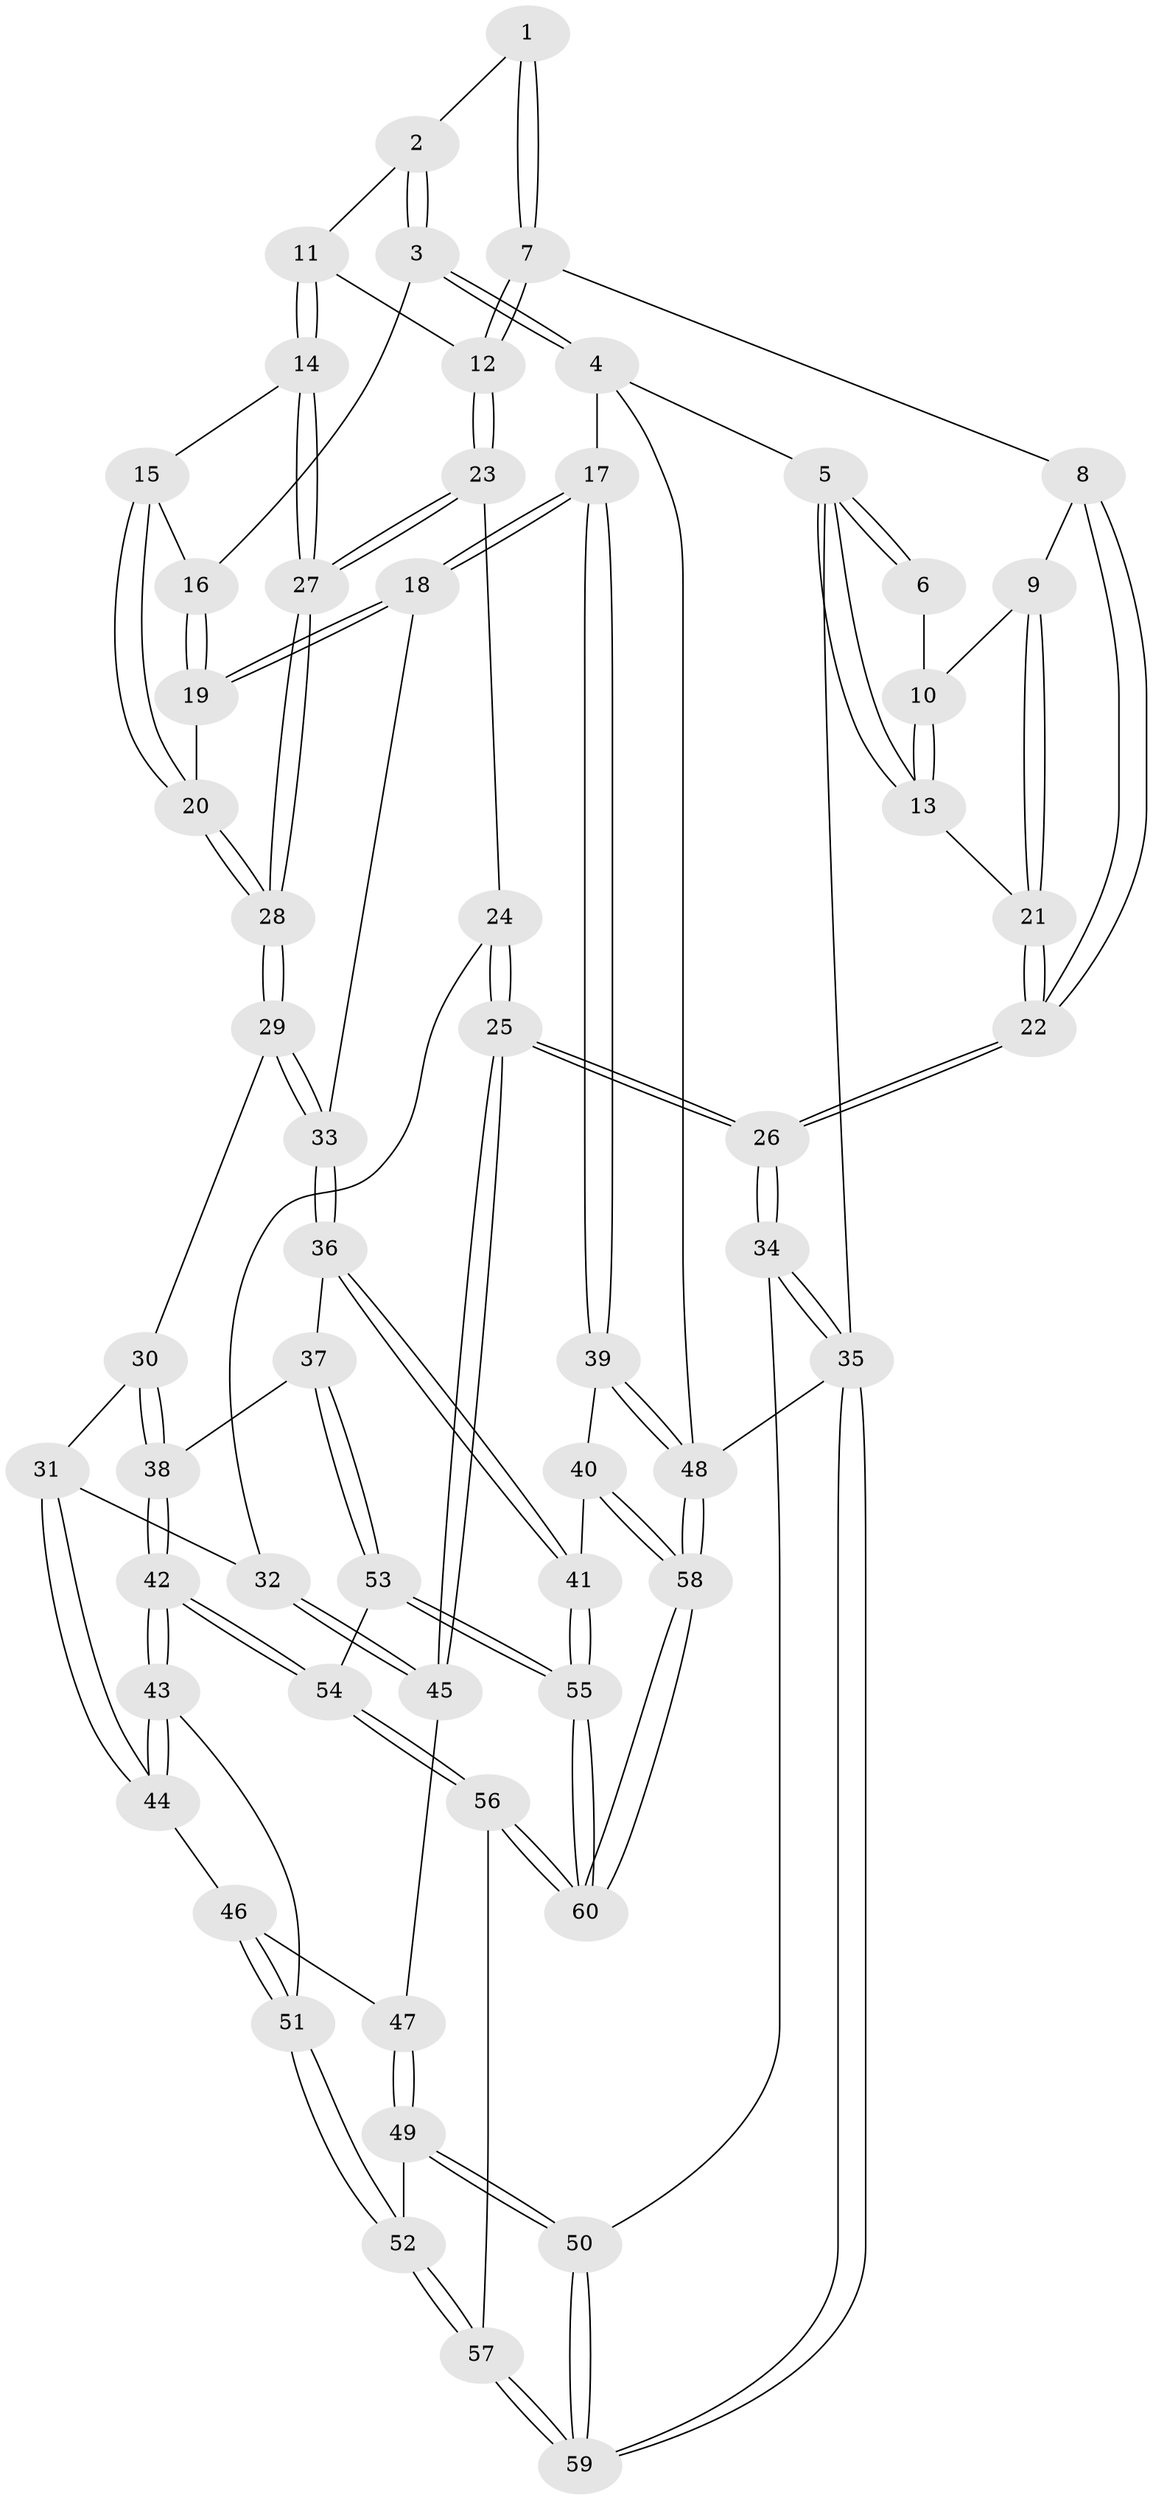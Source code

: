 // Generated by graph-tools (version 1.1) at 2025/50/03/09/25 03:50:59]
// undirected, 60 vertices, 147 edges
graph export_dot {
graph [start="1"]
  node [color=gray90,style=filled];
  1 [pos="+0.19697052997814113+0"];
  2 [pos="+0.36234610119136096+0"];
  3 [pos="+0.8021303342401541+0"];
  4 [pos="+1+0"];
  5 [pos="+0+0"];
  6 [pos="+0.12329519364993162+0"];
  7 [pos="+0.1944041383498779+0.17717615014953855"];
  8 [pos="+0.18650047587327964+0.1773721930473417"];
  9 [pos="+0.04803568739923336+0.14399779290058404"];
  10 [pos="+0.04001787822278585+0.0786314272723951"];
  11 [pos="+0.3962744074987323+0.06618554923671292"];
  12 [pos="+0.1948582645111805+0.17767967492338477"];
  13 [pos="+0+0"];
  14 [pos="+0.4880085519221633+0.20690501398633424"];
  15 [pos="+0.7308811259841649+0"];
  16 [pos="+0.771681112605325+0"];
  17 [pos="+1+0.42502684282351844"];
  18 [pos="+0.889218448862088+0.4221531587900216"];
  19 [pos="+0.7698388178621985+0.3705253625818892"];
  20 [pos="+0.6823419366984116+0.3437995620627933"];
  21 [pos="+0+0.22079317504458462"];
  22 [pos="+0+0.42553575887660294"];
  23 [pos="+0.2318951938881157+0.24042337282079623"];
  24 [pos="+0.23082191973275779+0.24327301998938303"];
  25 [pos="+0+0.5539582405199921"];
  26 [pos="+0+0.561438960647501"];
  27 [pos="+0.4741423778176801+0.27340655081453025"];
  28 [pos="+0.518770953585527+0.35165690577862124"];
  29 [pos="+0.4807284825529326+0.46086003752770904"];
  30 [pos="+0.43821655740406024+0.5101540046267607"];
  31 [pos="+0.24987973871566158+0.5364783753992018"];
  32 [pos="+0.24178367505674245+0.5348091793097781"];
  33 [pos="+0.6866926198517035+0.5982391685466723"];
  34 [pos="+0+0.7503500089879925"];
  35 [pos="+0+1"];
  36 [pos="+0.6718205207854456+0.7132264480556644"];
  37 [pos="+0.6383898530071687+0.7239998247320704"];
  38 [pos="+0.4877408306177446+0.7083918549938004"];
  39 [pos="+1+0.5799510321641811"];
  40 [pos="+0.866841678446228+0.7518554549385593"];
  41 [pos="+0.7977896028047574+0.7858996572077127"];
  42 [pos="+0.45050847318000575+0.7590021882610956"];
  43 [pos="+0.4450442090893332+0.7581305041849901"];
  44 [pos="+0.31340173759435735+0.7212730646948814"];
  45 [pos="+0.19137194706736843+0.5491395198146595"];
  46 [pos="+0.28786528640226644+0.7450230590044553"];
  47 [pos="+0.2068322240884919+0.7370058962821673"];
  48 [pos="+1+1"];
  49 [pos="+0.16289686339955514+0.7948672953126734"];
  50 [pos="+0.061380742810056566+0.8106448187670867"];
  51 [pos="+0.27603673951771435+0.8201300261185471"];
  52 [pos="+0.2625090985593949+0.851248892936992"];
  53 [pos="+0.6105859913111779+0.8415513848569774"];
  54 [pos="+0.4457185721645294+0.8975165320044134"];
  55 [pos="+0.7421299476530613+1"];
  56 [pos="+0.388460573814638+1"];
  57 [pos="+0.3625892885730662+1"];
  58 [pos="+1+1"];
  59 [pos="+0.3462270113449209+1"];
  60 [pos="+0.7401556891007457+1"];
  1 -- 2;
  1 -- 7;
  1 -- 7;
  2 -- 3;
  2 -- 3;
  2 -- 11;
  3 -- 4;
  3 -- 4;
  3 -- 16;
  4 -- 5;
  4 -- 17;
  4 -- 48;
  5 -- 6;
  5 -- 6;
  5 -- 13;
  5 -- 13;
  5 -- 35;
  6 -- 10;
  7 -- 8;
  7 -- 12;
  7 -- 12;
  8 -- 9;
  8 -- 22;
  8 -- 22;
  9 -- 10;
  9 -- 21;
  9 -- 21;
  10 -- 13;
  10 -- 13;
  11 -- 12;
  11 -- 14;
  11 -- 14;
  12 -- 23;
  12 -- 23;
  13 -- 21;
  14 -- 15;
  14 -- 27;
  14 -- 27;
  15 -- 16;
  15 -- 20;
  15 -- 20;
  16 -- 19;
  16 -- 19;
  17 -- 18;
  17 -- 18;
  17 -- 39;
  17 -- 39;
  18 -- 19;
  18 -- 19;
  18 -- 33;
  19 -- 20;
  20 -- 28;
  20 -- 28;
  21 -- 22;
  21 -- 22;
  22 -- 26;
  22 -- 26;
  23 -- 24;
  23 -- 27;
  23 -- 27;
  24 -- 25;
  24 -- 25;
  24 -- 32;
  25 -- 26;
  25 -- 26;
  25 -- 45;
  25 -- 45;
  26 -- 34;
  26 -- 34;
  27 -- 28;
  27 -- 28;
  28 -- 29;
  28 -- 29;
  29 -- 30;
  29 -- 33;
  29 -- 33;
  30 -- 31;
  30 -- 38;
  30 -- 38;
  31 -- 32;
  31 -- 44;
  31 -- 44;
  32 -- 45;
  32 -- 45;
  33 -- 36;
  33 -- 36;
  34 -- 35;
  34 -- 35;
  34 -- 50;
  35 -- 59;
  35 -- 59;
  35 -- 48;
  36 -- 37;
  36 -- 41;
  36 -- 41;
  37 -- 38;
  37 -- 53;
  37 -- 53;
  38 -- 42;
  38 -- 42;
  39 -- 40;
  39 -- 48;
  39 -- 48;
  40 -- 41;
  40 -- 58;
  40 -- 58;
  41 -- 55;
  41 -- 55;
  42 -- 43;
  42 -- 43;
  42 -- 54;
  42 -- 54;
  43 -- 44;
  43 -- 44;
  43 -- 51;
  44 -- 46;
  45 -- 47;
  46 -- 47;
  46 -- 51;
  46 -- 51;
  47 -- 49;
  47 -- 49;
  48 -- 58;
  48 -- 58;
  49 -- 50;
  49 -- 50;
  49 -- 52;
  50 -- 59;
  50 -- 59;
  51 -- 52;
  51 -- 52;
  52 -- 57;
  52 -- 57;
  53 -- 54;
  53 -- 55;
  53 -- 55;
  54 -- 56;
  54 -- 56;
  55 -- 60;
  55 -- 60;
  56 -- 57;
  56 -- 60;
  56 -- 60;
  57 -- 59;
  57 -- 59;
  58 -- 60;
  58 -- 60;
}
